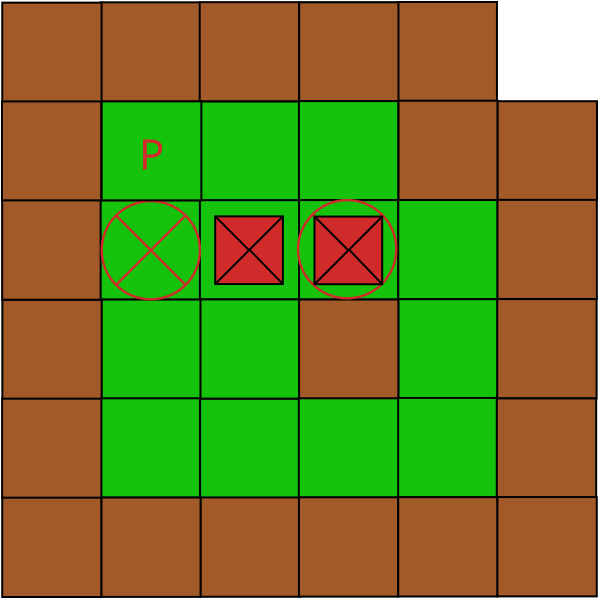 <?xml version="1.0" encoding="UTF-8"?>
<dia:diagram xmlns:dia="http://www.lysator.liu.se/~alla/dia/">
  <dia:layer name="Background" visible="true" connectable="true" active="true">
    <dia:object type="Standard - Box" version="0" id="O0">
      <dia:attribute name="obj_pos">
        <dia:point val="15.1,10.05"/>
      </dia:attribute>
      <dia:attribute name="obj_bb">
        <dia:rectangle val="15.05,10;20.116,15.066"/>
      </dia:attribute>
      <dia:attribute name="elem_corner">
        <dia:point val="15.1,10.05"/>
      </dia:attribute>
      <dia:attribute name="elem_width">
        <dia:real val="4.966"/>
      </dia:attribute>
      <dia:attribute name="elem_height">
        <dia:real val="4.966"/>
      </dia:attribute>
      <dia:attribute name="inner_color">
        <dia:color val="#a15a28ff"/>
      </dia:attribute>
      <dia:attribute name="show_background">
        <dia:boolean val="true"/>
      </dia:attribute>
      <dia:attribute name="aspect">
        <dia:enum val="2"/>
      </dia:attribute>
    </dia:object>
    <dia:object type="Standard - Box" version="0" id="O1">
      <dia:attribute name="obj_pos">
        <dia:point val="20.05,10.042"/>
      </dia:attribute>
      <dia:attribute name="obj_bb">
        <dia:rectangle val="20.0,9.992;25.065,15.058"/>
      </dia:attribute>
      <dia:attribute name="elem_corner">
        <dia:point val="20.05,10.042"/>
      </dia:attribute>
      <dia:attribute name="elem_width">
        <dia:real val="4.966"/>
      </dia:attribute>
      <dia:attribute name="elem_height">
        <dia:real val="4.966"/>
      </dia:attribute>
      <dia:attribute name="inner_color">
        <dia:color val="#a15a28ff"/>
      </dia:attribute>
      <dia:attribute name="show_background">
        <dia:boolean val="true"/>
      </dia:attribute>
      <dia:attribute name="aspect">
        <dia:enum val="2"/>
      </dia:attribute>
    </dia:object>
    <dia:object type="Standard - Box" version="0" id="O2">
      <dia:attribute name="obj_pos">
        <dia:point val="10.177,10.066"/>
      </dia:attribute>
      <dia:attribute name="obj_bb">
        <dia:rectangle val="10.127,10.016;15.192,15.082"/>
      </dia:attribute>
      <dia:attribute name="elem_corner">
        <dia:point val="10.177,10.066"/>
      </dia:attribute>
      <dia:attribute name="elem_width">
        <dia:real val="4.966"/>
      </dia:attribute>
      <dia:attribute name="elem_height">
        <dia:real val="4.966"/>
      </dia:attribute>
      <dia:attribute name="inner_color">
        <dia:color val="#a15a28ff"/>
      </dia:attribute>
      <dia:attribute name="show_background">
        <dia:boolean val="true"/>
      </dia:attribute>
      <dia:attribute name="aspect">
        <dia:enum val="2"/>
      </dia:attribute>
    </dia:object>
    <dia:object type="Standard - Box" version="0" id="O3">
      <dia:attribute name="obj_pos">
        <dia:point val="20.102,15.011"/>
      </dia:attribute>
      <dia:attribute name="obj_bb">
        <dia:rectangle val="20.052,14.961;25.117,20.026"/>
      </dia:attribute>
      <dia:attribute name="elem_corner">
        <dia:point val="20.102,15.011"/>
      </dia:attribute>
      <dia:attribute name="elem_width">
        <dia:real val="4.966"/>
      </dia:attribute>
      <dia:attribute name="elem_height">
        <dia:real val="4.966"/>
      </dia:attribute>
      <dia:attribute name="inner_color">
        <dia:color val="#15c30dff"/>
      </dia:attribute>
      <dia:attribute name="show_background">
        <dia:boolean val="true"/>
      </dia:attribute>
      <dia:attribute name="aspect">
        <dia:enum val="2"/>
      </dia:attribute>
    </dia:object>
    <dia:object type="Standard - Box" version="0" id="O4">
      <dia:attribute name="obj_pos">
        <dia:point val="10.164,15.005"/>
      </dia:attribute>
      <dia:attribute name="obj_bb">
        <dia:rectangle val="10.114,14.954;15.18,20.02"/>
      </dia:attribute>
      <dia:attribute name="elem_corner">
        <dia:point val="10.164,15.005"/>
      </dia:attribute>
      <dia:attribute name="elem_width">
        <dia:real val="4.966"/>
      </dia:attribute>
      <dia:attribute name="elem_height">
        <dia:real val="4.966"/>
      </dia:attribute>
      <dia:attribute name="inner_color">
        <dia:color val="#a15a28ff"/>
      </dia:attribute>
      <dia:attribute name="show_background">
        <dia:boolean val="true"/>
      </dia:attribute>
      <dia:attribute name="aspect">
        <dia:enum val="2"/>
      </dia:attribute>
    </dia:object>
    <dia:object type="Standard - Box" version="0" id="O5">
      <dia:attribute name="obj_pos">
        <dia:point val="10.171,19.955"/>
      </dia:attribute>
      <dia:attribute name="obj_bb">
        <dia:rectangle val="10.12,19.905;15.186,24.97"/>
      </dia:attribute>
      <dia:attribute name="elem_corner">
        <dia:point val="10.171,19.955"/>
      </dia:attribute>
      <dia:attribute name="elem_width">
        <dia:real val="4.966"/>
      </dia:attribute>
      <dia:attribute name="elem_height">
        <dia:real val="4.966"/>
      </dia:attribute>
      <dia:attribute name="inner_color">
        <dia:color val="#a15a28ff"/>
      </dia:attribute>
      <dia:attribute name="show_background">
        <dia:boolean val="true"/>
      </dia:attribute>
      <dia:attribute name="aspect">
        <dia:enum val="2"/>
      </dia:attribute>
    </dia:object>
    <dia:object type="Standard - Box" version="0" id="O6">
      <dia:attribute name="obj_pos">
        <dia:point val="15.097,19.949"/>
      </dia:attribute>
      <dia:attribute name="obj_bb">
        <dia:rectangle val="15.047,19.899;20.112,24.964"/>
      </dia:attribute>
      <dia:attribute name="elem_corner">
        <dia:point val="15.097,19.949"/>
      </dia:attribute>
      <dia:attribute name="elem_width">
        <dia:real val="4.966"/>
      </dia:attribute>
      <dia:attribute name="elem_height">
        <dia:real val="4.966"/>
      </dia:attribute>
      <dia:attribute name="inner_color">
        <dia:color val="#15c30dff"/>
      </dia:attribute>
      <dia:attribute name="show_background">
        <dia:boolean val="true"/>
      </dia:attribute>
      <dia:attribute name="aspect">
        <dia:enum val="2"/>
      </dia:attribute>
    </dia:object>
    <dia:object type="Standard - Box" version="0" id="O7">
      <dia:attribute name="obj_pos">
        <dia:point val="20.059,19.942"/>
      </dia:attribute>
      <dia:attribute name="obj_bb">
        <dia:rectangle val="20.009,19.892;25.075,24.958"/>
      </dia:attribute>
      <dia:attribute name="elem_corner">
        <dia:point val="20.059,19.942"/>
      </dia:attribute>
      <dia:attribute name="elem_width">
        <dia:real val="4.966"/>
      </dia:attribute>
      <dia:attribute name="elem_height">
        <dia:real val="4.966"/>
      </dia:attribute>
      <dia:attribute name="inner_color">
        <dia:color val="#15c30dff"/>
      </dia:attribute>
      <dia:attribute name="show_background">
        <dia:boolean val="true"/>
      </dia:attribute>
      <dia:attribute name="aspect">
        <dia:enum val="2"/>
      </dia:attribute>
    </dia:object>
    <dia:object type="Standard - Box" version="0" id="O8">
      <dia:attribute name="obj_pos">
        <dia:point val="25.027,10.054"/>
      </dia:attribute>
      <dia:attribute name="obj_bb">
        <dia:rectangle val="24.977,10.004;30.043,15.07"/>
      </dia:attribute>
      <dia:attribute name="elem_corner">
        <dia:point val="25.027,10.054"/>
      </dia:attribute>
      <dia:attribute name="elem_width">
        <dia:real val="4.966"/>
      </dia:attribute>
      <dia:attribute name="elem_height">
        <dia:real val="4.966"/>
      </dia:attribute>
      <dia:attribute name="show_background">
        <dia:boolean val="true"/>
      </dia:attribute>
      <dia:attribute name="aspect">
        <dia:enum val="2"/>
      </dia:attribute>
    </dia:object>
    <dia:object type="Standard - Box" version="0" id="O9">
      <dia:attribute name="obj_pos">
        <dia:point val="25.031,14.985"/>
      </dia:attribute>
      <dia:attribute name="obj_bb">
        <dia:rectangle val="24.981,14.935;30.046,20.001"/>
      </dia:attribute>
      <dia:attribute name="elem_corner">
        <dia:point val="25.031,14.985"/>
      </dia:attribute>
      <dia:attribute name="elem_width">
        <dia:real val="4.966"/>
      </dia:attribute>
      <dia:attribute name="elem_height">
        <dia:real val="4.966"/>
      </dia:attribute>
      <dia:attribute name="show_background">
        <dia:boolean val="true"/>
      </dia:attribute>
      <dia:attribute name="aspect">
        <dia:enum val="2"/>
      </dia:attribute>
    </dia:object>
    <dia:object type="Standard - Box" version="0" id="O10">
      <dia:attribute name="obj_pos">
        <dia:point val="25.04,19.939"/>
      </dia:attribute>
      <dia:attribute name="obj_bb">
        <dia:rectangle val="24.99,19.889;30.055,24.955"/>
      </dia:attribute>
      <dia:attribute name="elem_corner">
        <dia:point val="25.04,19.939"/>
      </dia:attribute>
      <dia:attribute name="elem_width">
        <dia:real val="4.966"/>
      </dia:attribute>
      <dia:attribute name="elem_height">
        <dia:real val="4.966"/>
      </dia:attribute>
      <dia:attribute name="show_background">
        <dia:boolean val="true"/>
      </dia:attribute>
      <dia:attribute name="aspect">
        <dia:enum val="2"/>
      </dia:attribute>
    </dia:object>
    <dia:object type="Standard - Box" version="0" id="O11">
      <dia:attribute name="obj_pos">
        <dia:point val="29.945,10.034"/>
      </dia:attribute>
      <dia:attribute name="obj_bb">
        <dia:rectangle val="29.895,9.984;34.961,15.05"/>
      </dia:attribute>
      <dia:attribute name="elem_corner">
        <dia:point val="29.945,10.034"/>
      </dia:attribute>
      <dia:attribute name="elem_width">
        <dia:real val="4.966"/>
      </dia:attribute>
      <dia:attribute name="elem_height">
        <dia:real val="4.966"/>
      </dia:attribute>
      <dia:attribute name="inner_color">
        <dia:color val="#a15a28ff"/>
      </dia:attribute>
      <dia:attribute name="show_background">
        <dia:boolean val="true"/>
      </dia:attribute>
      <dia:attribute name="aspect">
        <dia:enum val="2"/>
      </dia:attribute>
    </dia:object>
    <dia:object type="Standard - Box" version="0" id="O12">
      <dia:attribute name="obj_pos">
        <dia:point val="25.021,10.051"/>
      </dia:attribute>
      <dia:attribute name="obj_bb">
        <dia:rectangle val="24.971,10.001;30.037,15.066"/>
      </dia:attribute>
      <dia:attribute name="elem_corner">
        <dia:point val="25.021,10.051"/>
      </dia:attribute>
      <dia:attribute name="elem_width">
        <dia:real val="4.966"/>
      </dia:attribute>
      <dia:attribute name="elem_height">
        <dia:real val="4.966"/>
      </dia:attribute>
      <dia:attribute name="inner_color">
        <dia:color val="#a15a28ff"/>
      </dia:attribute>
      <dia:attribute name="show_background">
        <dia:boolean val="true"/>
      </dia:attribute>
      <dia:attribute name="aspect">
        <dia:enum val="2"/>
      </dia:attribute>
    </dia:object>
    <dia:object type="Standard - Box" version="0" id="O13">
      <dia:attribute name="obj_pos">
        <dia:point val="29.984,14.97"/>
      </dia:attribute>
      <dia:attribute name="obj_bb">
        <dia:rectangle val="29.934,14.92;35.0,19.986"/>
      </dia:attribute>
      <dia:attribute name="elem_corner">
        <dia:point val="29.984,14.97"/>
      </dia:attribute>
      <dia:attribute name="elem_width">
        <dia:real val="4.966"/>
      </dia:attribute>
      <dia:attribute name="elem_height">
        <dia:real val="4.966"/>
      </dia:attribute>
      <dia:attribute name="inner_color">
        <dia:color val="#a15a28ff"/>
      </dia:attribute>
      <dia:attribute name="show_background">
        <dia:boolean val="true"/>
      </dia:attribute>
      <dia:attribute name="aspect">
        <dia:enum val="2"/>
      </dia:attribute>
    </dia:object>
    <dia:object type="Standard - Box" version="0" id="O14">
      <dia:attribute name="obj_pos">
        <dia:point val="34.947,14.995"/>
      </dia:attribute>
      <dia:attribute name="obj_bb">
        <dia:rectangle val="34.897,14.945;39.962,20.01"/>
      </dia:attribute>
      <dia:attribute name="elem_corner">
        <dia:point val="34.947,14.995"/>
      </dia:attribute>
      <dia:attribute name="elem_width">
        <dia:real val="4.966"/>
      </dia:attribute>
      <dia:attribute name="elem_height">
        <dia:real val="4.966"/>
      </dia:attribute>
      <dia:attribute name="inner_color">
        <dia:color val="#a15a28ff"/>
      </dia:attribute>
      <dia:attribute name="show_background">
        <dia:boolean val="true"/>
      </dia:attribute>
      <dia:attribute name="aspect">
        <dia:enum val="2"/>
      </dia:attribute>
    </dia:object>
    <dia:object type="Standard - Box" version="0" id="O15">
      <dia:attribute name="obj_pos">
        <dia:point val="25.009,14.989"/>
      </dia:attribute>
      <dia:attribute name="obj_bb">
        <dia:rectangle val="24.959,14.939;30.025,20.004"/>
      </dia:attribute>
      <dia:attribute name="elem_corner">
        <dia:point val="25.009,14.989"/>
      </dia:attribute>
      <dia:attribute name="elem_width">
        <dia:real val="4.966"/>
      </dia:attribute>
      <dia:attribute name="elem_height">
        <dia:real val="4.966"/>
      </dia:attribute>
      <dia:attribute name="inner_color">
        <dia:color val="#15c30dff"/>
      </dia:attribute>
      <dia:attribute name="show_background">
        <dia:boolean val="true"/>
      </dia:attribute>
      <dia:attribute name="aspect">
        <dia:enum val="2"/>
      </dia:attribute>
    </dia:object>
    <dia:object type="Standard - Box" version="0" id="O16">
      <dia:attribute name="obj_pos">
        <dia:point val="25.015,19.939"/>
      </dia:attribute>
      <dia:attribute name="obj_bb">
        <dia:rectangle val="24.965,19.889;30.031,24.955"/>
      </dia:attribute>
      <dia:attribute name="elem_corner">
        <dia:point val="25.015,19.939"/>
      </dia:attribute>
      <dia:attribute name="elem_width">
        <dia:real val="4.966"/>
      </dia:attribute>
      <dia:attribute name="elem_height">
        <dia:real val="4.966"/>
      </dia:attribute>
      <dia:attribute name="inner_color">
        <dia:color val="#15c30dff"/>
      </dia:attribute>
      <dia:attribute name="show_background">
        <dia:boolean val="true"/>
      </dia:attribute>
      <dia:attribute name="aspect">
        <dia:enum val="2"/>
      </dia:attribute>
    </dia:object>
    <dia:object type="Standard - Box" version="0" id="O17">
      <dia:attribute name="obj_pos">
        <dia:point val="29.978,19.933"/>
      </dia:attribute>
      <dia:attribute name="obj_bb">
        <dia:rectangle val="29.928,19.883;34.994,24.948"/>
      </dia:attribute>
      <dia:attribute name="elem_corner">
        <dia:point val="29.978,19.933"/>
      </dia:attribute>
      <dia:attribute name="elem_width">
        <dia:real val="4.966"/>
      </dia:attribute>
      <dia:attribute name="elem_height">
        <dia:real val="4.966"/>
      </dia:attribute>
      <dia:attribute name="inner_color">
        <dia:color val="#15c30dff"/>
      </dia:attribute>
      <dia:attribute name="show_background">
        <dia:boolean val="true"/>
      </dia:attribute>
      <dia:attribute name="aspect">
        <dia:enum val="2"/>
      </dia:attribute>
    </dia:object>
    <dia:object type="Standard - Box" version="0" id="O18">
      <dia:attribute name="obj_pos">
        <dia:point val="34.94,19.927"/>
      </dia:attribute>
      <dia:attribute name="obj_bb">
        <dia:rectangle val="34.89,19.877;39.956,24.942"/>
      </dia:attribute>
      <dia:attribute name="elem_corner">
        <dia:point val="34.94,19.927"/>
      </dia:attribute>
      <dia:attribute name="elem_width">
        <dia:real val="4.966"/>
      </dia:attribute>
      <dia:attribute name="elem_height">
        <dia:real val="4.966"/>
      </dia:attribute>
      <dia:attribute name="inner_color">
        <dia:color val="#a15a28ff"/>
      </dia:attribute>
      <dia:attribute name="show_background">
        <dia:boolean val="true"/>
      </dia:attribute>
      <dia:attribute name="aspect">
        <dia:enum val="2"/>
      </dia:attribute>
    </dia:object>
    <dia:object type="Standard - Box" version="0" id="O19">
      <dia:attribute name="obj_pos">
        <dia:point val="15.141,24.913"/>
      </dia:attribute>
      <dia:attribute name="obj_bb">
        <dia:rectangle val="15.091,24.863;20.157,29.929"/>
      </dia:attribute>
      <dia:attribute name="elem_corner">
        <dia:point val="15.141,24.913"/>
      </dia:attribute>
      <dia:attribute name="elem_width">
        <dia:real val="4.966"/>
      </dia:attribute>
      <dia:attribute name="elem_height">
        <dia:real val="4.966"/>
      </dia:attribute>
      <dia:attribute name="inner_color">
        <dia:color val="#15c30dff"/>
      </dia:attribute>
      <dia:attribute name="show_background">
        <dia:boolean val="true"/>
      </dia:attribute>
      <dia:attribute name="aspect">
        <dia:enum val="2"/>
      </dia:attribute>
    </dia:object>
    <dia:object type="Standard - Box" version="0" id="O20">
      <dia:attribute name="obj_pos">
        <dia:point val="20.09,24.905"/>
      </dia:attribute>
      <dia:attribute name="obj_bb">
        <dia:rectangle val="20.041,24.855;25.106,29.921"/>
      </dia:attribute>
      <dia:attribute name="elem_corner">
        <dia:point val="20.09,24.905"/>
      </dia:attribute>
      <dia:attribute name="elem_width">
        <dia:real val="4.966"/>
      </dia:attribute>
      <dia:attribute name="elem_height">
        <dia:real val="4.966"/>
      </dia:attribute>
      <dia:attribute name="inner_color">
        <dia:color val="#15c30dff"/>
      </dia:attribute>
      <dia:attribute name="show_background">
        <dia:boolean val="true"/>
      </dia:attribute>
      <dia:attribute name="aspect">
        <dia:enum val="2"/>
      </dia:attribute>
    </dia:object>
    <dia:object type="Standard - Box" version="0" id="O21">
      <dia:attribute name="obj_pos">
        <dia:point val="10.181,24.93"/>
      </dia:attribute>
      <dia:attribute name="obj_bb">
        <dia:rectangle val="10.131,24.88;15.197,29.945"/>
      </dia:attribute>
      <dia:attribute name="elem_corner">
        <dia:point val="10.181,24.93"/>
      </dia:attribute>
      <dia:attribute name="elem_width">
        <dia:real val="4.966"/>
      </dia:attribute>
      <dia:attribute name="elem_height">
        <dia:real val="4.966"/>
      </dia:attribute>
      <dia:attribute name="inner_color">
        <dia:color val="#a15a28ff"/>
      </dia:attribute>
      <dia:attribute name="show_background">
        <dia:boolean val="true"/>
      </dia:attribute>
      <dia:attribute name="aspect">
        <dia:enum val="2"/>
      </dia:attribute>
    </dia:object>
    <dia:object type="Standard - Box" version="0" id="O22">
      <dia:attribute name="obj_pos">
        <dia:point val="15.107,29.849"/>
      </dia:attribute>
      <dia:attribute name="obj_bb">
        <dia:rectangle val="15.057,29.799;20.123,34.865"/>
      </dia:attribute>
      <dia:attribute name="elem_corner">
        <dia:point val="15.107,29.849"/>
      </dia:attribute>
      <dia:attribute name="elem_width">
        <dia:real val="4.966"/>
      </dia:attribute>
      <dia:attribute name="elem_height">
        <dia:real val="4.966"/>
      </dia:attribute>
      <dia:attribute name="inner_color">
        <dia:color val="#15c30dff"/>
      </dia:attribute>
      <dia:attribute name="show_background">
        <dia:boolean val="true"/>
      </dia:attribute>
      <dia:attribute name="aspect">
        <dia:enum val="2"/>
      </dia:attribute>
    </dia:object>
    <dia:object type="Standard - Box" version="0" id="O23">
      <dia:attribute name="obj_pos">
        <dia:point val="20.07,29.874"/>
      </dia:attribute>
      <dia:attribute name="obj_bb">
        <dia:rectangle val="20.02,29.824;25.085,34.889"/>
      </dia:attribute>
      <dia:attribute name="elem_corner">
        <dia:point val="20.07,29.874"/>
      </dia:attribute>
      <dia:attribute name="elem_width">
        <dia:real val="4.966"/>
      </dia:attribute>
      <dia:attribute name="elem_height">
        <dia:real val="4.966"/>
      </dia:attribute>
      <dia:attribute name="inner_color">
        <dia:color val="#15c30dff"/>
      </dia:attribute>
      <dia:attribute name="show_background">
        <dia:boolean val="true"/>
      </dia:attribute>
      <dia:attribute name="aspect">
        <dia:enum val="2"/>
      </dia:attribute>
    </dia:object>
    <dia:object type="Standard - Box" version="0" id="O24">
      <dia:attribute name="obj_pos">
        <dia:point val="10.169,29.868"/>
      </dia:attribute>
      <dia:attribute name="obj_bb">
        <dia:rectangle val="10.119,29.818;15.184,34.883"/>
      </dia:attribute>
      <dia:attribute name="elem_corner">
        <dia:point val="10.169,29.868"/>
      </dia:attribute>
      <dia:attribute name="elem_width">
        <dia:real val="4.966"/>
      </dia:attribute>
      <dia:attribute name="elem_height">
        <dia:real val="4.966"/>
      </dia:attribute>
      <dia:attribute name="inner_color">
        <dia:color val="#a15a28ff"/>
      </dia:attribute>
      <dia:attribute name="show_background">
        <dia:boolean val="true"/>
      </dia:attribute>
      <dia:attribute name="aspect">
        <dia:enum val="2"/>
      </dia:attribute>
    </dia:object>
    <dia:object type="Standard - Box" version="0" id="O25">
      <dia:attribute name="obj_pos">
        <dia:point val="10.175,34.818"/>
      </dia:attribute>
      <dia:attribute name="obj_bb">
        <dia:rectangle val="10.125,34.768;15.191,39.834"/>
      </dia:attribute>
      <dia:attribute name="elem_corner">
        <dia:point val="10.175,34.818"/>
      </dia:attribute>
      <dia:attribute name="elem_width">
        <dia:real val="4.966"/>
      </dia:attribute>
      <dia:attribute name="elem_height">
        <dia:real val="4.966"/>
      </dia:attribute>
      <dia:attribute name="inner_color">
        <dia:color val="#a15a28ff"/>
      </dia:attribute>
      <dia:attribute name="show_background">
        <dia:boolean val="true"/>
      </dia:attribute>
      <dia:attribute name="aspect">
        <dia:enum val="2"/>
      </dia:attribute>
    </dia:object>
    <dia:object type="Standard - Box" version="0" id="O26">
      <dia:attribute name="obj_pos">
        <dia:point val="15.137,34.812"/>
      </dia:attribute>
      <dia:attribute name="obj_bb">
        <dia:rectangle val="15.087,34.762;20.153,39.828"/>
      </dia:attribute>
      <dia:attribute name="elem_corner">
        <dia:point val="15.137,34.812"/>
      </dia:attribute>
      <dia:attribute name="elem_width">
        <dia:real val="4.966"/>
      </dia:attribute>
      <dia:attribute name="elem_height">
        <dia:real val="4.966"/>
      </dia:attribute>
      <dia:attribute name="inner_color">
        <dia:color val="#a15a28ff"/>
      </dia:attribute>
      <dia:attribute name="show_background">
        <dia:boolean val="true"/>
      </dia:attribute>
      <dia:attribute name="aspect">
        <dia:enum val="2"/>
      </dia:attribute>
    </dia:object>
    <dia:object type="Standard - Box" version="0" id="O27">
      <dia:attribute name="obj_pos">
        <dia:point val="20.1,34.806"/>
      </dia:attribute>
      <dia:attribute name="obj_bb">
        <dia:rectangle val="20.05,34.756;25.116,39.821"/>
      </dia:attribute>
      <dia:attribute name="elem_corner">
        <dia:point val="20.1,34.806"/>
      </dia:attribute>
      <dia:attribute name="elem_width">
        <dia:real val="4.966"/>
      </dia:attribute>
      <dia:attribute name="elem_height">
        <dia:real val="4.966"/>
      </dia:attribute>
      <dia:attribute name="inner_color">
        <dia:color val="#a15a28ff"/>
      </dia:attribute>
      <dia:attribute name="show_background">
        <dia:boolean val="true"/>
      </dia:attribute>
      <dia:attribute name="aspect">
        <dia:enum val="2"/>
      </dia:attribute>
    </dia:object>
    <dia:object type="Standard - Box" version="0" id="O28">
      <dia:attribute name="obj_pos">
        <dia:point val="29.977,24.894"/>
      </dia:attribute>
      <dia:attribute name="obj_bb">
        <dia:rectangle val="29.927,24.844;34.993,29.91"/>
      </dia:attribute>
      <dia:attribute name="elem_corner">
        <dia:point val="29.977,24.894"/>
      </dia:attribute>
      <dia:attribute name="elem_width">
        <dia:real val="4.966"/>
      </dia:attribute>
      <dia:attribute name="elem_height">
        <dia:real val="4.966"/>
      </dia:attribute>
      <dia:attribute name="inner_color">
        <dia:color val="#15c30dff"/>
      </dia:attribute>
      <dia:attribute name="show_background">
        <dia:boolean val="true"/>
      </dia:attribute>
      <dia:attribute name="aspect">
        <dia:enum val="2"/>
      </dia:attribute>
    </dia:object>
    <dia:object type="Standard - Box" version="0" id="O29">
      <dia:attribute name="obj_pos">
        <dia:point val="34.927,24.886"/>
      </dia:attribute>
      <dia:attribute name="obj_bb">
        <dia:rectangle val="34.877,24.836;39.943,29.902"/>
      </dia:attribute>
      <dia:attribute name="elem_corner">
        <dia:point val="34.927,24.886"/>
      </dia:attribute>
      <dia:attribute name="elem_width">
        <dia:real val="4.966"/>
      </dia:attribute>
      <dia:attribute name="elem_height">
        <dia:real val="4.966"/>
      </dia:attribute>
      <dia:attribute name="inner_color">
        <dia:color val="#a15a28ff"/>
      </dia:attribute>
      <dia:attribute name="show_background">
        <dia:boolean val="true"/>
      </dia:attribute>
      <dia:attribute name="aspect">
        <dia:enum val="2"/>
      </dia:attribute>
    </dia:object>
    <dia:object type="Standard - Box" version="0" id="O30">
      <dia:attribute name="obj_pos">
        <dia:point val="25.017,24.911"/>
      </dia:attribute>
      <dia:attribute name="obj_bb">
        <dia:rectangle val="24.967,24.861;30.033,29.926"/>
      </dia:attribute>
      <dia:attribute name="elem_corner">
        <dia:point val="25.017,24.911"/>
      </dia:attribute>
      <dia:attribute name="elem_width">
        <dia:real val="4.966"/>
      </dia:attribute>
      <dia:attribute name="elem_height">
        <dia:real val="4.966"/>
      </dia:attribute>
      <dia:attribute name="inner_color">
        <dia:color val="#a15a28ff"/>
      </dia:attribute>
      <dia:attribute name="show_background">
        <dia:boolean val="true"/>
      </dia:attribute>
      <dia:attribute name="aspect">
        <dia:enum val="2"/>
      </dia:attribute>
    </dia:object>
    <dia:object type="Standard - Box" version="0" id="O31">
      <dia:attribute name="obj_pos">
        <dia:point val="29.944,29.83"/>
      </dia:attribute>
      <dia:attribute name="obj_bb">
        <dia:rectangle val="29.893,29.78;34.959,34.846"/>
      </dia:attribute>
      <dia:attribute name="elem_corner">
        <dia:point val="29.944,29.83"/>
      </dia:attribute>
      <dia:attribute name="elem_width">
        <dia:real val="4.966"/>
      </dia:attribute>
      <dia:attribute name="elem_height">
        <dia:real val="4.966"/>
      </dia:attribute>
      <dia:attribute name="inner_color">
        <dia:color val="#15c30dff"/>
      </dia:attribute>
      <dia:attribute name="show_background">
        <dia:boolean val="true"/>
      </dia:attribute>
      <dia:attribute name="aspect">
        <dia:enum val="2"/>
      </dia:attribute>
    </dia:object>
    <dia:object type="Standard - Box" version="0" id="O32">
      <dia:attribute name="obj_pos">
        <dia:point val="34.906,29.855"/>
      </dia:attribute>
      <dia:attribute name="obj_bb">
        <dia:rectangle val="34.856,29.805;39.922,34.87"/>
      </dia:attribute>
      <dia:attribute name="elem_corner">
        <dia:point val="34.906,29.855"/>
      </dia:attribute>
      <dia:attribute name="elem_width">
        <dia:real val="4.966"/>
      </dia:attribute>
      <dia:attribute name="elem_height">
        <dia:real val="4.966"/>
      </dia:attribute>
      <dia:attribute name="inner_color">
        <dia:color val="#a15a28ff"/>
      </dia:attribute>
      <dia:attribute name="show_background">
        <dia:boolean val="true"/>
      </dia:attribute>
      <dia:attribute name="aspect">
        <dia:enum val="2"/>
      </dia:attribute>
    </dia:object>
    <dia:object type="Standard - Box" version="0" id="O33">
      <dia:attribute name="obj_pos">
        <dia:point val="25.005,29.849"/>
      </dia:attribute>
      <dia:attribute name="obj_bb">
        <dia:rectangle val="24.955,29.799;30.021,34.864"/>
      </dia:attribute>
      <dia:attribute name="elem_corner">
        <dia:point val="25.005,29.849"/>
      </dia:attribute>
      <dia:attribute name="elem_width">
        <dia:real val="4.966"/>
      </dia:attribute>
      <dia:attribute name="elem_height">
        <dia:real val="4.966"/>
      </dia:attribute>
      <dia:attribute name="inner_color">
        <dia:color val="#15c30dff"/>
      </dia:attribute>
      <dia:attribute name="show_background">
        <dia:boolean val="true"/>
      </dia:attribute>
      <dia:attribute name="aspect">
        <dia:enum val="2"/>
      </dia:attribute>
    </dia:object>
    <dia:object type="Standard - Box" version="0" id="O34">
      <dia:attribute name="obj_pos">
        <dia:point val="25.011,34.799"/>
      </dia:attribute>
      <dia:attribute name="obj_bb">
        <dia:rectangle val="24.961,34.749;30.027,39.815"/>
      </dia:attribute>
      <dia:attribute name="elem_corner">
        <dia:point val="25.011,34.799"/>
      </dia:attribute>
      <dia:attribute name="elem_width">
        <dia:real val="4.966"/>
      </dia:attribute>
      <dia:attribute name="elem_height">
        <dia:real val="4.966"/>
      </dia:attribute>
      <dia:attribute name="inner_color">
        <dia:color val="#a15a28ff"/>
      </dia:attribute>
      <dia:attribute name="show_background">
        <dia:boolean val="true"/>
      </dia:attribute>
      <dia:attribute name="aspect">
        <dia:enum val="2"/>
      </dia:attribute>
    </dia:object>
    <dia:object type="Standard - Box" version="0" id="O35">
      <dia:attribute name="obj_pos">
        <dia:point val="29.974,34.793"/>
      </dia:attribute>
      <dia:attribute name="obj_bb">
        <dia:rectangle val="29.924,34.743;34.989,39.809"/>
      </dia:attribute>
      <dia:attribute name="elem_corner">
        <dia:point val="29.974,34.793"/>
      </dia:attribute>
      <dia:attribute name="elem_width">
        <dia:real val="4.966"/>
      </dia:attribute>
      <dia:attribute name="elem_height">
        <dia:real val="4.966"/>
      </dia:attribute>
      <dia:attribute name="inner_color">
        <dia:color val="#a15a28ff"/>
      </dia:attribute>
      <dia:attribute name="show_background">
        <dia:boolean val="true"/>
      </dia:attribute>
      <dia:attribute name="aspect">
        <dia:enum val="2"/>
      </dia:attribute>
    </dia:object>
    <dia:object type="Standard - Box" version="0" id="O36">
      <dia:attribute name="obj_pos">
        <dia:point val="34.936,34.787"/>
      </dia:attribute>
      <dia:attribute name="obj_bb">
        <dia:rectangle val="34.886,34.737;39.952,39.802"/>
      </dia:attribute>
      <dia:attribute name="elem_corner">
        <dia:point val="34.936,34.787"/>
      </dia:attribute>
      <dia:attribute name="elem_width">
        <dia:real val="4.966"/>
      </dia:attribute>
      <dia:attribute name="elem_height">
        <dia:real val="4.966"/>
      </dia:attribute>
      <dia:attribute name="inner_color">
        <dia:color val="#a15a28ff"/>
      </dia:attribute>
      <dia:attribute name="show_background">
        <dia:boolean val="true"/>
      </dia:attribute>
      <dia:attribute name="aspect">
        <dia:enum val="2"/>
      </dia:attribute>
    </dia:object>
    <dia:object type="Flowchart - Summing Junction" version="1" id="O37">
      <dia:attribute name="obj_pos">
        <dia:point val="15.148,19.988"/>
      </dia:attribute>
      <dia:attribute name="obj_bb">
        <dia:rectangle val="15.028,19.868;20.18,25.02"/>
      </dia:attribute>
      <dia:attribute name="meta">
        <dia:composite type="dict"/>
      </dia:attribute>
      <dia:attribute name="elem_corner">
        <dia:point val="15.148,19.988"/>
      </dia:attribute>
      <dia:attribute name="elem_width">
        <dia:real val="4.912"/>
      </dia:attribute>
      <dia:attribute name="elem_height">
        <dia:real val="4.912"/>
      </dia:attribute>
      <dia:attribute name="line_width">
        <dia:real val="0.12"/>
      </dia:attribute>
      <dia:attribute name="line_colour">
        <dia:color val="#d02a2aff"/>
      </dia:attribute>
      <dia:attribute name="fill_colour">
        <dia:color val="#15c30dff"/>
      </dia:attribute>
      <dia:attribute name="show_background">
        <dia:boolean val="true"/>
      </dia:attribute>
      <dia:attribute name="line_style">
        <dia:enum val="0"/>
        <dia:real val="1"/>
      </dia:attribute>
      <dia:attribute name="flip_horizontal">
        <dia:boolean val="false"/>
      </dia:attribute>
      <dia:attribute name="flip_vertical">
        <dia:boolean val="false"/>
      </dia:attribute>
      <dia:attribute name="subscale">
        <dia:real val="1"/>
      </dia:attribute>
    </dia:object>
    <dia:object type="Flowchart - Summing Junction" version="1" id="O38">
      <dia:attribute name="obj_pos">
        <dia:point val="24.966,19.939"/>
      </dia:attribute>
      <dia:attribute name="obj_bb">
        <dia:rectangle val="24.846,19.819;29.998,24.97"/>
      </dia:attribute>
      <dia:attribute name="meta">
        <dia:composite type="dict"/>
      </dia:attribute>
      <dia:attribute name="elem_corner">
        <dia:point val="24.966,19.939"/>
      </dia:attribute>
      <dia:attribute name="elem_width">
        <dia:real val="4.912"/>
      </dia:attribute>
      <dia:attribute name="elem_height">
        <dia:real val="4.912"/>
      </dia:attribute>
      <dia:attribute name="line_width">
        <dia:real val="0.12"/>
      </dia:attribute>
      <dia:attribute name="line_colour">
        <dia:color val="#d02a2aff"/>
      </dia:attribute>
      <dia:attribute name="fill_colour">
        <dia:color val="#15c30dff"/>
      </dia:attribute>
      <dia:attribute name="show_background">
        <dia:boolean val="true"/>
      </dia:attribute>
      <dia:attribute name="line_style">
        <dia:enum val="0"/>
        <dia:real val="1"/>
      </dia:attribute>
      <dia:attribute name="flip_horizontal">
        <dia:boolean val="false"/>
      </dia:attribute>
      <dia:attribute name="flip_vertical">
        <dia:boolean val="false"/>
      </dia:attribute>
      <dia:attribute name="subscale">
        <dia:real val="1"/>
      </dia:attribute>
    </dia:object>
    <dia:object type="Standard - Box" version="0" id="O39">
      <dia:attribute name="obj_pos">
        <dia:point val="20.824,20.752"/>
      </dia:attribute>
      <dia:attribute name="obj_bb">
        <dia:rectangle val="20.774,20.702;24.257,24.185"/>
      </dia:attribute>
      <dia:attribute name="elem_corner">
        <dia:point val="20.824,20.752"/>
      </dia:attribute>
      <dia:attribute name="elem_width">
        <dia:real val="3.384"/>
      </dia:attribute>
      <dia:attribute name="elem_height">
        <dia:real val="3.384"/>
      </dia:attribute>
      <dia:attribute name="inner_color">
        <dia:color val="#d02a2aff"/>
      </dia:attribute>
      <dia:attribute name="show_background">
        <dia:boolean val="true"/>
      </dia:attribute>
      <dia:attribute name="aspect">
        <dia:enum val="2"/>
      </dia:attribute>
    </dia:object>
    <dia:object type="Standard - Line" version="0" id="O40">
      <dia:attribute name="obj_pos">
        <dia:point val="22.515,22.444"/>
      </dia:attribute>
      <dia:attribute name="obj_bb">
        <dia:rectangle val="22.515,22.444;22.515,22.444"/>
      </dia:attribute>
      <dia:attribute name="conn_endpoints">
        <dia:point val="22.515,22.444"/>
        <dia:point val="22.515,22.444"/>
      </dia:attribute>
      <dia:attribute name="numcp">
        <dia:int val="1"/>
      </dia:attribute>
      <dia:connections>
        <dia:connection handle="0" to="O39" connection="8"/>
        <dia:connection handle="1" to="O39" connection="8"/>
      </dia:connections>
    </dia:object>
    <dia:object type="Standard - Line" version="0" id="O41">
      <dia:attribute name="obj_pos">
        <dia:point val="24.207,20.752"/>
      </dia:attribute>
      <dia:attribute name="obj_bb">
        <dia:rectangle val="22.445,20.681;24.278,22.514"/>
      </dia:attribute>
      <dia:attribute name="conn_endpoints">
        <dia:point val="24.207,20.752"/>
        <dia:point val="22.515,22.444"/>
      </dia:attribute>
      <dia:attribute name="numcp">
        <dia:int val="1"/>
      </dia:attribute>
      <dia:connections>
        <dia:connection handle="0" to="O39" connection="2"/>
        <dia:connection handle="1" to="O39" connection="8"/>
      </dia:connections>
    </dia:object>
    <dia:object type="Standard - Line" version="0" id="O42">
      <dia:attribute name="obj_pos">
        <dia:point val="20.824,24.135"/>
      </dia:attribute>
      <dia:attribute name="obj_bb">
        <dia:rectangle val="20.753,22.373;22.586,24.206"/>
      </dia:attribute>
      <dia:attribute name="conn_endpoints">
        <dia:point val="20.824,24.135"/>
        <dia:point val="22.515,22.444"/>
      </dia:attribute>
      <dia:attribute name="numcp">
        <dia:int val="1"/>
      </dia:attribute>
      <dia:connections>
        <dia:connection handle="0" to="O39" connection="5"/>
        <dia:connection handle="1" to="O39" connection="8"/>
      </dia:connections>
    </dia:object>
    <dia:object type="Standard - Line" version="0" id="O43">
      <dia:attribute name="obj_pos">
        <dia:point val="22.515,22.444"/>
      </dia:attribute>
      <dia:attribute name="obj_bb">
        <dia:rectangle val="20.753,20.681;22.586,22.514"/>
      </dia:attribute>
      <dia:attribute name="conn_endpoints">
        <dia:point val="22.515,22.444"/>
        <dia:point val="20.824,20.752"/>
      </dia:attribute>
      <dia:attribute name="numcp">
        <dia:int val="1"/>
      </dia:attribute>
      <dia:connections>
        <dia:connection handle="0" to="O39" connection="8"/>
        <dia:connection handle="1" to="O39" connection="0"/>
      </dia:connections>
    </dia:object>
    <dia:object type="Standard - Line" version="0" id="O44">
      <dia:attribute name="obj_pos">
        <dia:point val="22.542,22.425"/>
      </dia:attribute>
      <dia:attribute name="obj_bb">
        <dia:rectangle val="22.471,22.355;24.278,24.206"/>
      </dia:attribute>
      <dia:attribute name="conn_endpoints">
        <dia:point val="22.542,22.425"/>
        <dia:point val="24.207,24.135"/>
      </dia:attribute>
      <dia:attribute name="numcp">
        <dia:int val="1"/>
      </dia:attribute>
      <dia:connections>
        <dia:connection handle="0" to="O7" connection="8"/>
        <dia:connection handle="1" to="O39" connection="7"/>
      </dia:connections>
    </dia:object>
    <dia:object type="Standard - Box" version="0" id="O45">
      <dia:attribute name="obj_pos">
        <dia:point val="25.789,20.762"/>
      </dia:attribute>
      <dia:attribute name="obj_bb">
        <dia:rectangle val="25.739,20.712;29.223,24.195"/>
      </dia:attribute>
      <dia:attribute name="elem_corner">
        <dia:point val="25.789,20.762"/>
      </dia:attribute>
      <dia:attribute name="elem_width">
        <dia:real val="3.384"/>
      </dia:attribute>
      <dia:attribute name="elem_height">
        <dia:real val="3.384"/>
      </dia:attribute>
      <dia:attribute name="inner_color">
        <dia:color val="#d02a2aff"/>
      </dia:attribute>
      <dia:attribute name="show_background">
        <dia:boolean val="true"/>
      </dia:attribute>
      <dia:attribute name="aspect">
        <dia:enum val="2"/>
      </dia:attribute>
    </dia:object>
    <dia:object type="Standard - Line" version="0" id="O46">
      <dia:attribute name="obj_pos">
        <dia:point val="25.789,20.762"/>
      </dia:attribute>
      <dia:attribute name="obj_bb">
        <dia:rectangle val="25.718,20.691;27.552,22.524"/>
      </dia:attribute>
      <dia:attribute name="conn_endpoints">
        <dia:point val="25.789,20.762"/>
        <dia:point val="27.481,22.454"/>
      </dia:attribute>
      <dia:attribute name="numcp">
        <dia:int val="1"/>
      </dia:attribute>
      <dia:connections>
        <dia:connection handle="0" to="O45" connection="0"/>
        <dia:connection handle="1" to="O45" connection="8"/>
      </dia:connections>
    </dia:object>
    <dia:object type="Standard - Line" version="0" id="O47">
      <dia:attribute name="obj_pos">
        <dia:point val="25.789,24.145"/>
      </dia:attribute>
      <dia:attribute name="obj_bb">
        <dia:rectangle val="25.718,22.383;27.552,24.216"/>
      </dia:attribute>
      <dia:attribute name="conn_endpoints">
        <dia:point val="25.789,24.145"/>
        <dia:point val="27.481,22.454"/>
      </dia:attribute>
      <dia:attribute name="numcp">
        <dia:int val="1"/>
      </dia:attribute>
      <dia:connections>
        <dia:connection handle="0" to="O45" connection="5"/>
        <dia:connection handle="1" to="O45" connection="8"/>
      </dia:connections>
    </dia:object>
    <dia:object type="Standard - Line" version="0" id="O48">
      <dia:attribute name="obj_pos">
        <dia:point val="27.481,22.454"/>
      </dia:attribute>
      <dia:attribute name="obj_bb">
        <dia:rectangle val="27.41,20.691;29.243,22.524"/>
      </dia:attribute>
      <dia:attribute name="conn_endpoints">
        <dia:point val="27.481,22.454"/>
        <dia:point val="29.173,20.762"/>
      </dia:attribute>
      <dia:attribute name="numcp">
        <dia:int val="1"/>
      </dia:attribute>
      <dia:connections>
        <dia:connection handle="0" to="O45" connection="8"/>
        <dia:connection handle="1" to="O45" connection="2"/>
      </dia:connections>
    </dia:object>
    <dia:object type="Standard - Line" version="0" id="O49">
      <dia:attribute name="obj_pos">
        <dia:point val="27.523,22.422"/>
      </dia:attribute>
      <dia:attribute name="obj_bb">
        <dia:rectangle val="27.452,22.351;29.243,24.216"/>
      </dia:attribute>
      <dia:attribute name="conn_endpoints">
        <dia:point val="27.523,22.422"/>
        <dia:point val="29.173,24.145"/>
      </dia:attribute>
      <dia:attribute name="numcp">
        <dia:int val="1"/>
      </dia:attribute>
      <dia:connections>
        <dia:connection handle="0" to="O10" connection="8"/>
        <dia:connection handle="1" to="O45" connection="7"/>
      </dia:connections>
    </dia:object>
    <dia:object type="Standard - Line" version="0" id="O50">
      <dia:attribute name="obj_pos">
        <dia:point val="17.622,17.469"/>
      </dia:attribute>
      <dia:attribute name="obj_bb">
        <dia:rectangle val="17.622,17.469;17.622,17.469"/>
      </dia:attribute>
      <dia:attribute name="conn_endpoints">
        <dia:point val="17.622,17.469"/>
        <dia:point val="17.622,17.469"/>
      </dia:attribute>
      <dia:attribute name="numcp">
        <dia:int val="1"/>
      </dia:attribute>
    </dia:object>
    <dia:object type="Flowchart - Box" version="0" id="O51">
      <dia:attribute name="obj_pos">
        <dia:point val="15.148,15.003"/>
      </dia:attribute>
      <dia:attribute name="obj_bb">
        <dia:rectangle val="15.098,14.953;20.182,20.001"/>
      </dia:attribute>
      <dia:attribute name="elem_corner">
        <dia:point val="15.148,15.003"/>
      </dia:attribute>
      <dia:attribute name="elem_width">
        <dia:real val="4.985"/>
      </dia:attribute>
      <dia:attribute name="elem_height">
        <dia:real val="4.948"/>
      </dia:attribute>
      <dia:attribute name="inner_color">
        <dia:color val="#15c30dff"/>
      </dia:attribute>
      <dia:attribute name="show_background">
        <dia:boolean val="true"/>
      </dia:attribute>
      <dia:attribute name="padding">
        <dia:real val="0.5"/>
      </dia:attribute>
      <dia:attribute name="text">
        <dia:composite type="text">
          <dia:attribute name="string">
            <dia:string>#P#</dia:string>
          </dia:attribute>
          <dia:attribute name="font">
            <dia:font family="sans" style="0" name="Helvetica"/>
          </dia:attribute>
          <dia:attribute name="height">
            <dia:real val="2.611"/>
          </dia:attribute>
          <dia:attribute name="pos">
            <dia:point val="17.64,18.11"/>
          </dia:attribute>
          <dia:attribute name="color">
            <dia:color val="#d02a2aff"/>
          </dia:attribute>
          <dia:attribute name="alignment">
            <dia:enum val="1"/>
          </dia:attribute>
        </dia:composite>
      </dia:attribute>
    </dia:object>
  </dia:layer>
</dia:diagram>

